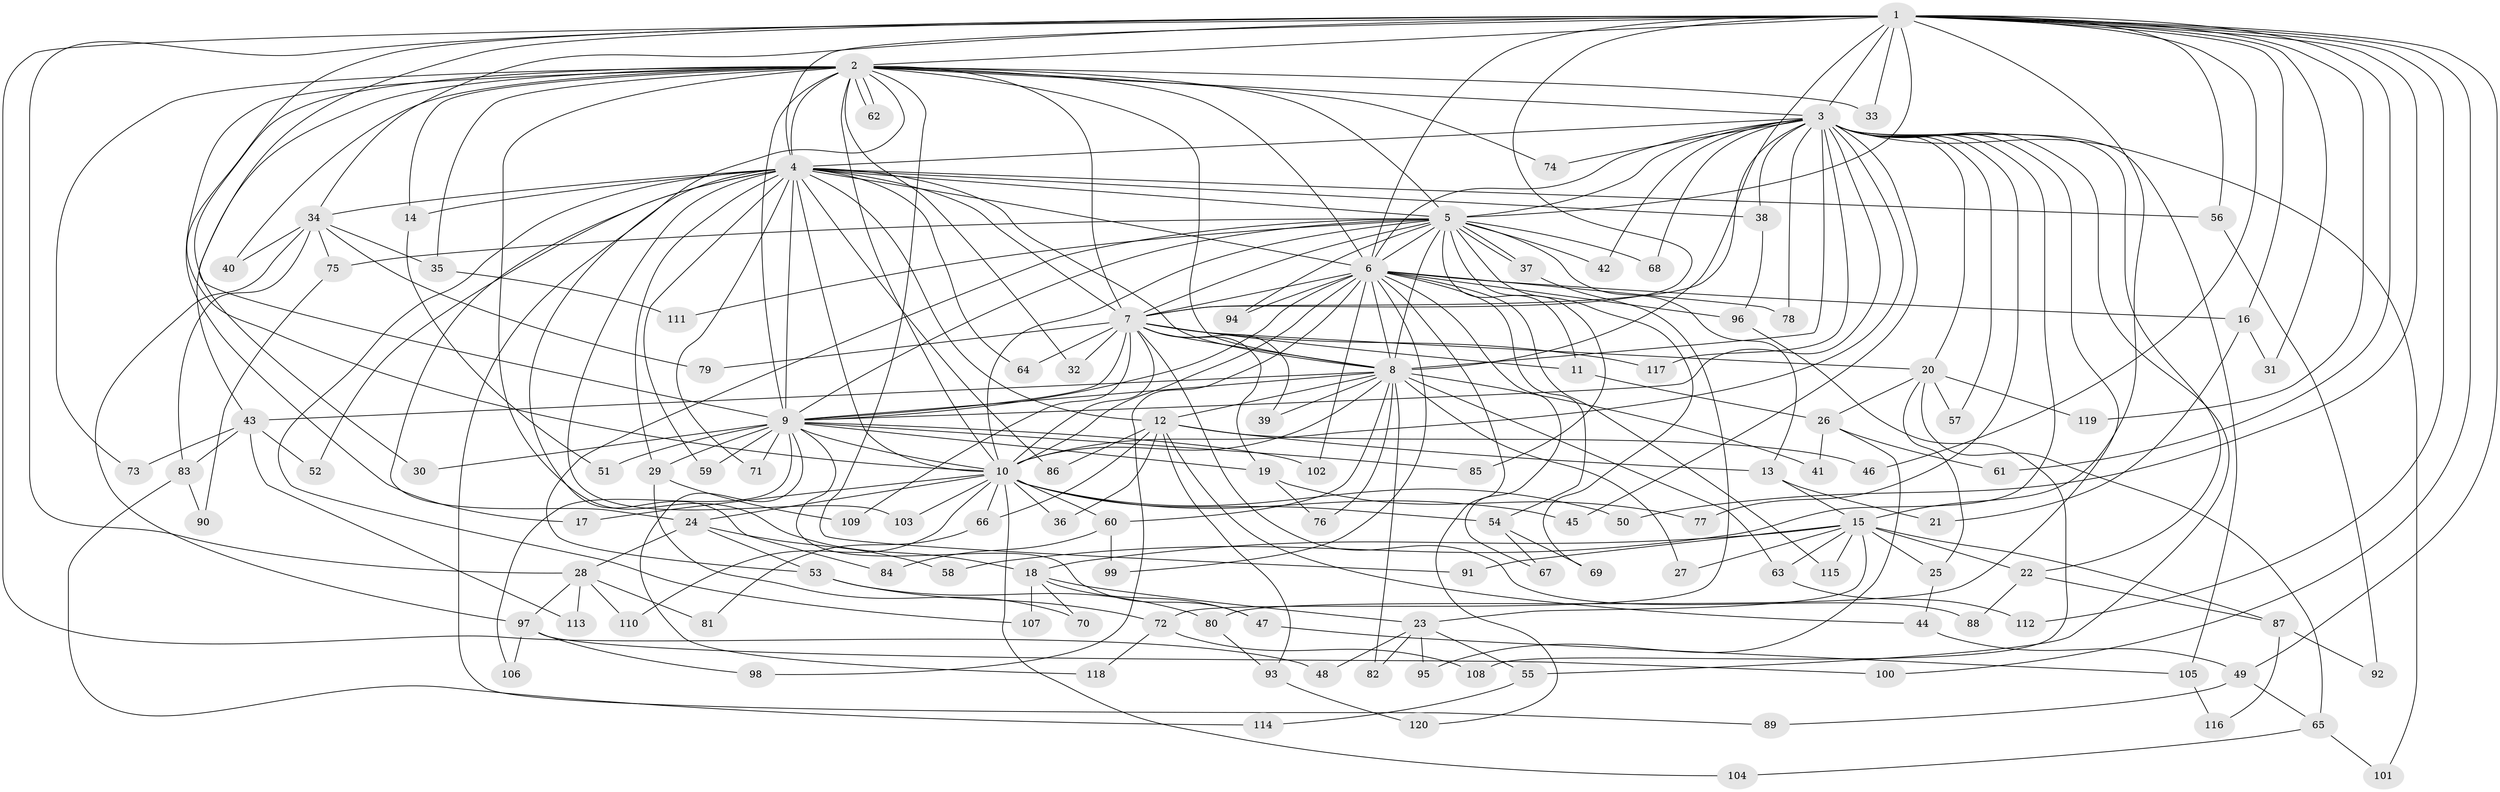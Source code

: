// Generated by graph-tools (version 1.1) at 2025/01/03/09/25 03:01:32]
// undirected, 120 vertices, 265 edges
graph export_dot {
graph [start="1"]
  node [color=gray90,style=filled];
  1;
  2;
  3;
  4;
  5;
  6;
  7;
  8;
  9;
  10;
  11;
  12;
  13;
  14;
  15;
  16;
  17;
  18;
  19;
  20;
  21;
  22;
  23;
  24;
  25;
  26;
  27;
  28;
  29;
  30;
  31;
  32;
  33;
  34;
  35;
  36;
  37;
  38;
  39;
  40;
  41;
  42;
  43;
  44;
  45;
  46;
  47;
  48;
  49;
  50;
  51;
  52;
  53;
  54;
  55;
  56;
  57;
  58;
  59;
  60;
  61;
  62;
  63;
  64;
  65;
  66;
  67;
  68;
  69;
  70;
  71;
  72;
  73;
  74;
  75;
  76;
  77;
  78;
  79;
  80;
  81;
  82;
  83;
  84;
  85;
  86;
  87;
  88;
  89;
  90;
  91;
  92;
  93;
  94;
  95;
  96;
  97;
  98;
  99;
  100;
  101;
  102;
  103;
  104;
  105;
  106;
  107;
  108;
  109;
  110;
  111;
  112;
  113;
  114;
  115;
  116;
  117;
  118;
  119;
  120;
  1 -- 2;
  1 -- 3;
  1 -- 4;
  1 -- 5;
  1 -- 6;
  1 -- 7;
  1 -- 8;
  1 -- 9;
  1 -- 10;
  1 -- 15;
  1 -- 16;
  1 -- 28;
  1 -- 31;
  1 -- 33;
  1 -- 34;
  1 -- 46;
  1 -- 48;
  1 -- 49;
  1 -- 50;
  1 -- 56;
  1 -- 61;
  1 -- 100;
  1 -- 112;
  1 -- 119;
  2 -- 3;
  2 -- 4;
  2 -- 5;
  2 -- 6;
  2 -- 7;
  2 -- 8;
  2 -- 9;
  2 -- 10;
  2 -- 14;
  2 -- 17;
  2 -- 18;
  2 -- 30;
  2 -- 32;
  2 -- 33;
  2 -- 35;
  2 -- 40;
  2 -- 43;
  2 -- 62;
  2 -- 62;
  2 -- 73;
  2 -- 74;
  2 -- 89;
  2 -- 91;
  3 -- 4;
  3 -- 5;
  3 -- 6;
  3 -- 7;
  3 -- 8;
  3 -- 9;
  3 -- 10;
  3 -- 20;
  3 -- 22;
  3 -- 38;
  3 -- 42;
  3 -- 45;
  3 -- 55;
  3 -- 57;
  3 -- 58;
  3 -- 68;
  3 -- 74;
  3 -- 77;
  3 -- 78;
  3 -- 80;
  3 -- 101;
  3 -- 105;
  3 -- 117;
  4 -- 5;
  4 -- 6;
  4 -- 7;
  4 -- 8;
  4 -- 9;
  4 -- 10;
  4 -- 12;
  4 -- 14;
  4 -- 24;
  4 -- 29;
  4 -- 34;
  4 -- 38;
  4 -- 52;
  4 -- 56;
  4 -- 59;
  4 -- 64;
  4 -- 71;
  4 -- 84;
  4 -- 86;
  4 -- 103;
  4 -- 107;
  5 -- 6;
  5 -- 7;
  5 -- 8;
  5 -- 9;
  5 -- 10;
  5 -- 11;
  5 -- 13;
  5 -- 37;
  5 -- 37;
  5 -- 42;
  5 -- 53;
  5 -- 68;
  5 -- 69;
  5 -- 75;
  5 -- 85;
  5 -- 94;
  5 -- 111;
  6 -- 7;
  6 -- 8;
  6 -- 9;
  6 -- 10;
  6 -- 16;
  6 -- 54;
  6 -- 67;
  6 -- 78;
  6 -- 94;
  6 -- 96;
  6 -- 98;
  6 -- 99;
  6 -- 102;
  6 -- 115;
  6 -- 120;
  7 -- 8;
  7 -- 9;
  7 -- 10;
  7 -- 11;
  7 -- 19;
  7 -- 20;
  7 -- 32;
  7 -- 39;
  7 -- 64;
  7 -- 79;
  7 -- 88;
  7 -- 109;
  7 -- 117;
  8 -- 9;
  8 -- 10;
  8 -- 12;
  8 -- 27;
  8 -- 39;
  8 -- 41;
  8 -- 43;
  8 -- 60;
  8 -- 63;
  8 -- 76;
  8 -- 82;
  9 -- 10;
  9 -- 19;
  9 -- 29;
  9 -- 30;
  9 -- 47;
  9 -- 51;
  9 -- 59;
  9 -- 71;
  9 -- 85;
  9 -- 102;
  9 -- 106;
  9 -- 118;
  10 -- 17;
  10 -- 24;
  10 -- 36;
  10 -- 45;
  10 -- 50;
  10 -- 54;
  10 -- 60;
  10 -- 66;
  10 -- 103;
  10 -- 104;
  10 -- 110;
  11 -- 26;
  12 -- 13;
  12 -- 36;
  12 -- 44;
  12 -- 46;
  12 -- 66;
  12 -- 86;
  12 -- 93;
  13 -- 15;
  13 -- 21;
  14 -- 51;
  15 -- 18;
  15 -- 22;
  15 -- 23;
  15 -- 25;
  15 -- 27;
  15 -- 63;
  15 -- 87;
  15 -- 91;
  15 -- 115;
  16 -- 21;
  16 -- 31;
  18 -- 23;
  18 -- 47;
  18 -- 70;
  18 -- 107;
  19 -- 76;
  19 -- 77;
  20 -- 25;
  20 -- 26;
  20 -- 57;
  20 -- 65;
  20 -- 119;
  22 -- 87;
  22 -- 88;
  23 -- 48;
  23 -- 55;
  23 -- 82;
  23 -- 95;
  24 -- 28;
  24 -- 53;
  24 -- 58;
  25 -- 44;
  26 -- 41;
  26 -- 61;
  26 -- 95;
  28 -- 81;
  28 -- 97;
  28 -- 110;
  28 -- 113;
  29 -- 70;
  29 -- 109;
  34 -- 35;
  34 -- 40;
  34 -- 75;
  34 -- 79;
  34 -- 83;
  34 -- 97;
  35 -- 111;
  37 -- 72;
  38 -- 96;
  43 -- 52;
  43 -- 73;
  43 -- 83;
  43 -- 113;
  44 -- 49;
  47 -- 105;
  49 -- 65;
  49 -- 89;
  53 -- 72;
  53 -- 80;
  54 -- 67;
  54 -- 69;
  55 -- 114;
  56 -- 92;
  60 -- 84;
  60 -- 99;
  63 -- 112;
  65 -- 101;
  65 -- 104;
  66 -- 81;
  72 -- 108;
  72 -- 118;
  75 -- 90;
  80 -- 93;
  83 -- 90;
  83 -- 114;
  87 -- 92;
  87 -- 116;
  93 -- 120;
  96 -- 108;
  97 -- 98;
  97 -- 100;
  97 -- 106;
  105 -- 116;
}
